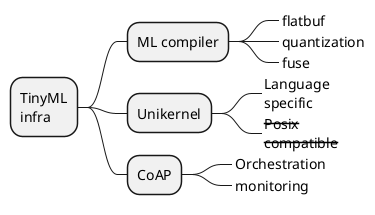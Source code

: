 @startmindmap
* TinyML\ninfra
** ML compiler
***_ flatbuf
***_ quantization
***_ fuse
** Unikernel
***_ Language\nspecific
***_ <s>Posix</s>\n<s>compatible</s>
** CoAP
***_ Orchestration
***_ monitoring
@endmindmap
